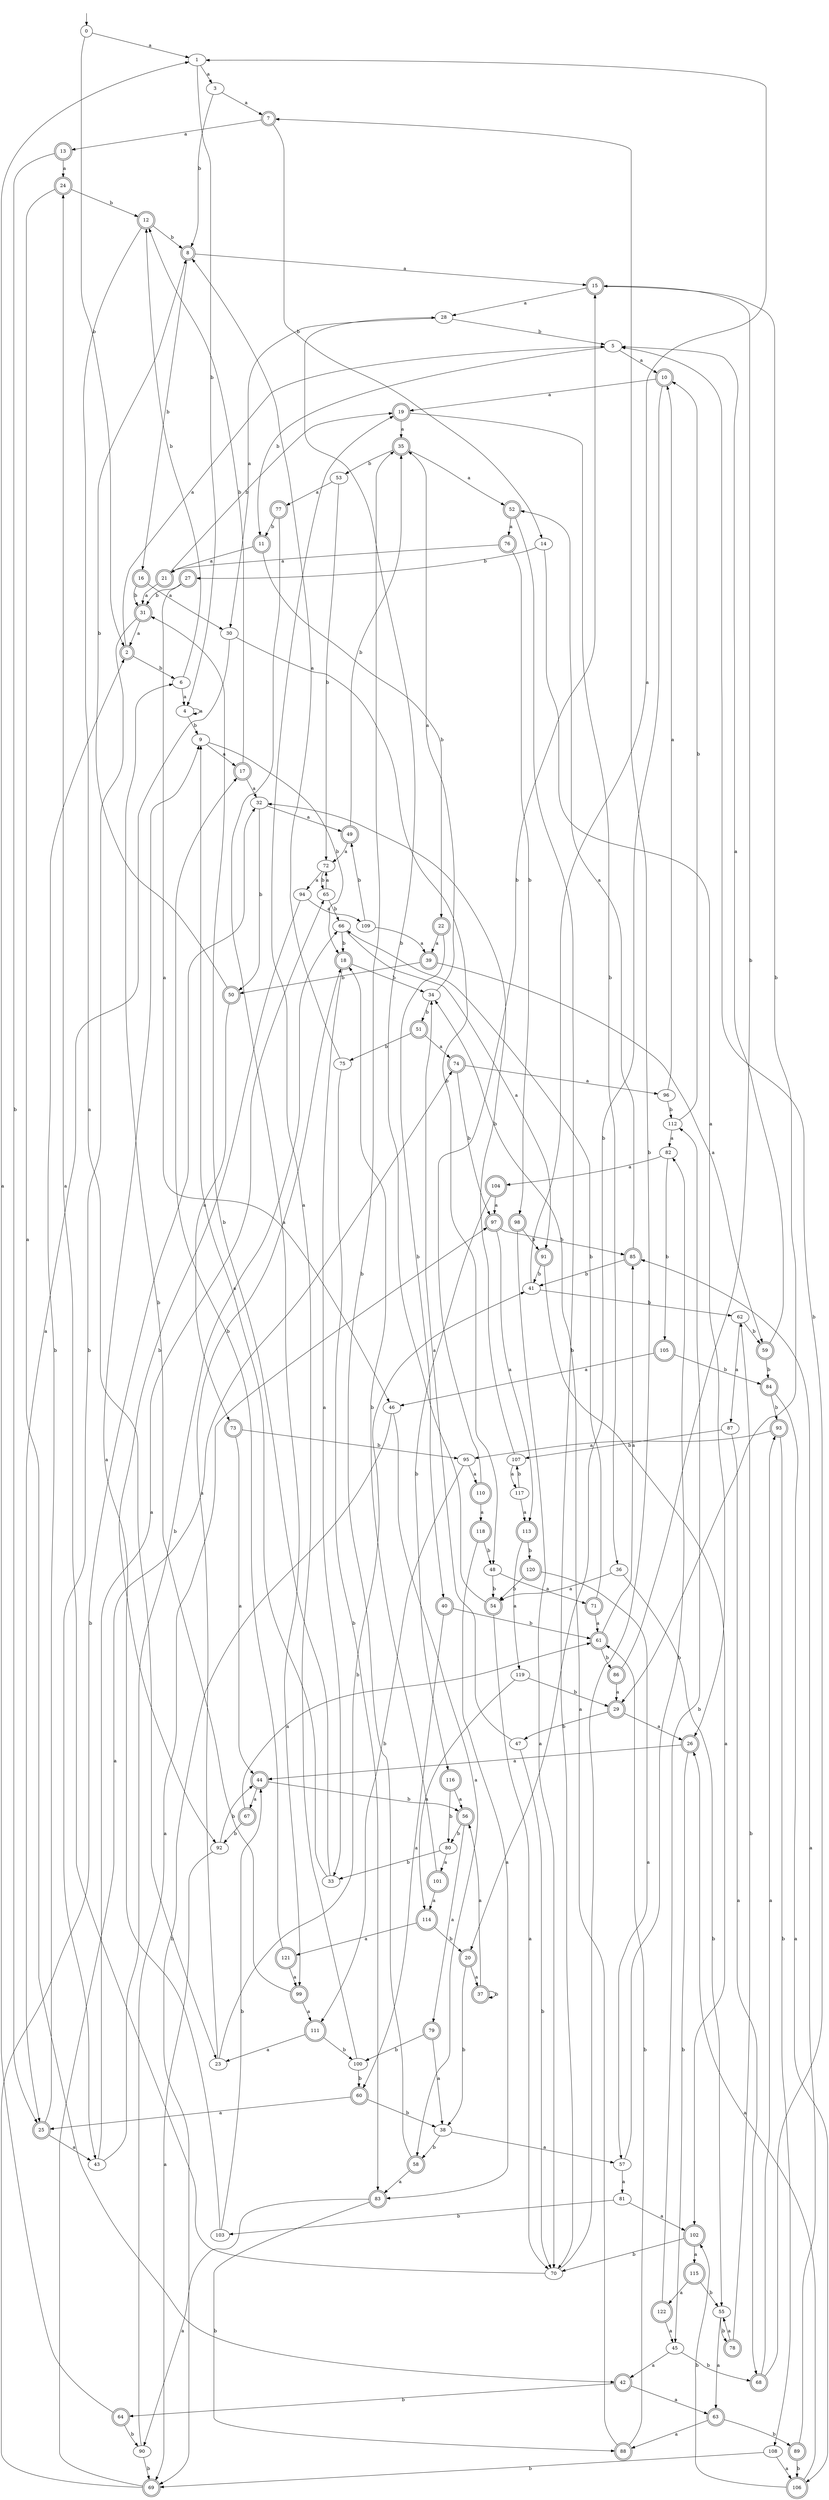 digraph RandomDFA {
  __start0 [label="", shape=none];
  __start0 -> 0 [label=""];
  0 [shape=circle]
  0 -> 1 [label="a"]
  0 -> 2 [label="b"]
  1
  1 -> 3 [label="a"]
  1 -> 4 [label="b"]
  2 [shape=doublecircle]
  2 -> 5 [label="a"]
  2 -> 6 [label="b"]
  3
  3 -> 7 [label="a"]
  3 -> 8 [label="b"]
  4
  4 -> 4 [label="a"]
  4 -> 9 [label="b"]
  5
  5 -> 10 [label="a"]
  5 -> 11 [label="b"]
  6
  6 -> 4 [label="a"]
  6 -> 12 [label="b"]
  7 [shape=doublecircle]
  7 -> 13 [label="a"]
  7 -> 14 [label="b"]
  8 [shape=doublecircle]
  8 -> 15 [label="a"]
  8 -> 16 [label="b"]
  9
  9 -> 17 [label="a"]
  9 -> 18 [label="b"]
  10 [shape=doublecircle]
  10 -> 19 [label="a"]
  10 -> 20 [label="b"]
  11 [shape=doublecircle]
  11 -> 21 [label="a"]
  11 -> 22 [label="b"]
  12 [shape=doublecircle]
  12 -> 23 [label="a"]
  12 -> 8 [label="b"]
  13 [shape=doublecircle]
  13 -> 24 [label="a"]
  13 -> 25 [label="b"]
  14
  14 -> 26 [label="a"]
  14 -> 27 [label="b"]
  15 [shape=doublecircle]
  15 -> 28 [label="a"]
  15 -> 29 [label="b"]
  16 [shape=doublecircle]
  16 -> 30 [label="a"]
  16 -> 31 [label="b"]
  17 [shape=doublecircle]
  17 -> 32 [label="a"]
  17 -> 12 [label="b"]
  18 [shape=doublecircle]
  18 -> 33 [label="a"]
  18 -> 34 [label="b"]
  19 [shape=doublecircle]
  19 -> 35 [label="a"]
  19 -> 36 [label="b"]
  20 [shape=doublecircle]
  20 -> 37 [label="a"]
  20 -> 38 [label="b"]
  21 [shape=doublecircle]
  21 -> 31 [label="a"]
  21 -> 19 [label="b"]
  22 [shape=doublecircle]
  22 -> 39 [label="a"]
  22 -> 40 [label="b"]
  23
  23 -> 18 [label="a"]
  23 -> 41 [label="b"]
  24 [shape=doublecircle]
  24 -> 42 [label="a"]
  24 -> 12 [label="b"]
  25 [shape=doublecircle]
  25 -> 43 [label="a"]
  25 -> 2 [label="b"]
  26 [shape=doublecircle]
  26 -> 44 [label="a"]
  26 -> 45 [label="b"]
  27 [shape=doublecircle]
  27 -> 46 [label="a"]
  27 -> 31 [label="b"]
  28
  28 -> 30 [label="a"]
  28 -> 5 [label="b"]
  29 [shape=doublecircle]
  29 -> 26 [label="a"]
  29 -> 47 [label="b"]
  30
  30 -> 25 [label="a"]
  30 -> 48 [label="b"]
  31 [shape=doublecircle]
  31 -> 2 [label="a"]
  31 -> 43 [label="b"]
  32
  32 -> 49 [label="a"]
  32 -> 50 [label="b"]
  33
  33 -> 9 [label="a"]
  33 -> 31 [label="b"]
  34
  34 -> 35 [label="a"]
  34 -> 51 [label="b"]
  35 [shape=doublecircle]
  35 -> 52 [label="a"]
  35 -> 53 [label="b"]
  36
  36 -> 54 [label="a"]
  36 -> 55 [label="b"]
  37 [shape=doublecircle]
  37 -> 56 [label="a"]
  37 -> 37 [label="b"]
  38
  38 -> 57 [label="a"]
  38 -> 58 [label="b"]
  39 [shape=doublecircle]
  39 -> 59 [label="a"]
  39 -> 50 [label="b"]
  40 [shape=doublecircle]
  40 -> 60 [label="a"]
  40 -> 61 [label="b"]
  41
  41 -> 1 [label="a"]
  41 -> 62 [label="b"]
  42 [shape=doublecircle]
  42 -> 63 [label="a"]
  42 -> 64 [label="b"]
  43
  43 -> 65 [label="a"]
  43 -> 66 [label="b"]
  44 [shape=doublecircle]
  44 -> 67 [label="a"]
  44 -> 56 [label="b"]
  45
  45 -> 42 [label="a"]
  45 -> 68 [label="b"]
  46
  46 -> 58 [label="a"]
  46 -> 69 [label="b"]
  47
  47 -> 34 [label="a"]
  47 -> 70 [label="b"]
  48
  48 -> 71 [label="a"]
  48 -> 54 [label="b"]
  49 [shape=doublecircle]
  49 -> 72 [label="a"]
  49 -> 35 [label="b"]
  50 [shape=doublecircle]
  50 -> 73 [label="a"]
  50 -> 8 [label="b"]
  51 [shape=doublecircle]
  51 -> 74 [label="a"]
  51 -> 75 [label="b"]
  52 [shape=doublecircle]
  52 -> 76 [label="a"]
  52 -> 70 [label="b"]
  53
  53 -> 77 [label="a"]
  53 -> 72 [label="b"]
  54 [shape=doublecircle]
  54 -> 70 [label="a"]
  54 -> 28 [label="b"]
  55
  55 -> 63 [label="a"]
  55 -> 78 [label="b"]
  56 [shape=doublecircle]
  56 -> 79 [label="a"]
  56 -> 80 [label="b"]
  57
  57 -> 81 [label="a"]
  57 -> 82 [label="b"]
  58 [shape=doublecircle]
  58 -> 83 [label="a"]
  58 -> 35 [label="b"]
  59 [shape=doublecircle]
  59 -> 5 [label="a"]
  59 -> 84 [label="b"]
  60 [shape=doublecircle]
  60 -> 25 [label="a"]
  60 -> 38 [label="b"]
  61 [shape=doublecircle]
  61 -> 85 [label="a"]
  61 -> 86 [label="b"]
  62
  62 -> 87 [label="a"]
  62 -> 59 [label="b"]
  63 [shape=doublecircle]
  63 -> 88 [label="a"]
  63 -> 89 [label="b"]
  64 [shape=doublecircle]
  64 -> 1 [label="a"]
  64 -> 90 [label="b"]
  65
  65 -> 72 [label="a"]
  65 -> 66 [label="b"]
  66
  66 -> 91 [label="a"]
  66 -> 18 [label="b"]
  67 [shape=doublecircle]
  67 -> 61 [label="a"]
  67 -> 92 [label="b"]
  68 [shape=doublecircle]
  68 -> 93 [label="a"]
  68 -> 5 [label="b"]
  69 [shape=doublecircle]
  69 -> 74 [label="a"]
  69 -> 32 [label="b"]
  70
  70 -> 24 [label="a"]
  70 -> 7 [label="b"]
  71 [shape=doublecircle]
  71 -> 61 [label="a"]
  71 -> 66 [label="b"]
  72
  72 -> 94 [label="a"]
  72 -> 65 [label="b"]
  73 [shape=doublecircle]
  73 -> 44 [label="a"]
  73 -> 95 [label="b"]
  74 [shape=doublecircle]
  74 -> 96 [label="a"]
  74 -> 97 [label="b"]
  75
  75 -> 8 [label="a"]
  75 -> 83 [label="b"]
  76 [shape=doublecircle]
  76 -> 21 [label="a"]
  76 -> 98 [label="b"]
  77 [shape=doublecircle]
  77 -> 99 [label="a"]
  77 -> 11 [label="b"]
  78 [shape=doublecircle]
  78 -> 55 [label="a"]
  78 -> 62 [label="b"]
  79 [shape=doublecircle]
  79 -> 38 [label="a"]
  79 -> 100 [label="b"]
  80
  80 -> 101 [label="a"]
  80 -> 33 [label="b"]
  81
  81 -> 102 [label="a"]
  81 -> 103 [label="b"]
  82
  82 -> 104 [label="a"]
  82 -> 105 [label="b"]
  83 [shape=doublecircle]
  83 -> 90 [label="a"]
  83 -> 88 [label="b"]
  84 [shape=doublecircle]
  84 -> 106 [label="a"]
  84 -> 93 [label="b"]
  85 [shape=doublecircle]
  85 -> 52 [label="a"]
  85 -> 41 [label="b"]
  86 [shape=doublecircle]
  86 -> 29 [label="a"]
  86 -> 15 [label="b"]
  87
  87 -> 68 [label="a"]
  87 -> 107 [label="b"]
  88 [shape=doublecircle]
  88 -> 34 [label="a"]
  88 -> 61 [label="b"]
  89 [shape=doublecircle]
  89 -> 85 [label="a"]
  89 -> 106 [label="b"]
  90
  90 -> 97 [label="a"]
  90 -> 69 [label="b"]
  91 [shape=doublecircle]
  91 -> 102 [label="a"]
  91 -> 41 [label="b"]
  92
  92 -> 69 [label="a"]
  92 -> 44 [label="b"]
  93 [shape=doublecircle]
  93 -> 95 [label="a"]
  93 -> 108 [label="b"]
  94
  94 -> 109 [label="a"]
  94 -> 92 [label="b"]
  95
  95 -> 110 [label="a"]
  95 -> 111 [label="b"]
  96
  96 -> 10 [label="a"]
  96 -> 112 [label="b"]
  97 [shape=doublecircle]
  97 -> 113 [label="a"]
  97 -> 85 [label="b"]
  98 [shape=doublecircle]
  98 -> 70 [label="a"]
  98 -> 91 [label="b"]
  99 [shape=doublecircle]
  99 -> 111 [label="a"]
  99 -> 6 [label="b"]
  100
  100 -> 19 [label="a"]
  100 -> 60 [label="b"]
  101 [shape=doublecircle]
  101 -> 114 [label="a"]
  101 -> 18 [label="b"]
  102 [shape=doublecircle]
  102 -> 115 [label="a"]
  102 -> 70 [label="b"]
  103
  103 -> 9 [label="a"]
  103 -> 44 [label="b"]
  104 [shape=doublecircle]
  104 -> 97 [label="a"]
  104 -> 116 [label="b"]
  105 [shape=doublecircle]
  105 -> 46 [label="a"]
  105 -> 84 [label="b"]
  106 [shape=doublecircle]
  106 -> 26 [label="a"]
  106 -> 102 [label="b"]
  107
  107 -> 117 [label="a"]
  107 -> 32 [label="b"]
  108
  108 -> 106 [label="a"]
  108 -> 69 [label="b"]
  109
  109 -> 39 [label="a"]
  109 -> 49 [label="b"]
  110 [shape=doublecircle]
  110 -> 118 [label="a"]
  110 -> 15 [label="b"]
  111 [shape=doublecircle]
  111 -> 23 [label="a"]
  111 -> 100 [label="b"]
  112
  112 -> 82 [label="a"]
  112 -> 10 [label="b"]
  113 [shape=doublecircle]
  113 -> 119 [label="a"]
  113 -> 120 [label="b"]
  114 [shape=doublecircle]
  114 -> 121 [label="a"]
  114 -> 20 [label="b"]
  115 [shape=doublecircle]
  115 -> 122 [label="a"]
  115 -> 55 [label="b"]
  116 [shape=doublecircle]
  116 -> 56 [label="a"]
  116 -> 80 [label="b"]
  117
  117 -> 113 [label="a"]
  117 -> 107 [label="b"]
  118 [shape=doublecircle]
  118 -> 83 [label="a"]
  118 -> 48 [label="b"]
  119
  119 -> 114 [label="a"]
  119 -> 29 [label="b"]
  120 [shape=doublecircle]
  120 -> 57 [label="a"]
  120 -> 54 [label="b"]
  121 [shape=doublecircle]
  121 -> 99 [label="a"]
  121 -> 17 [label="b"]
  122 [shape=doublecircle]
  122 -> 45 [label="a"]
  122 -> 112 [label="b"]
}
